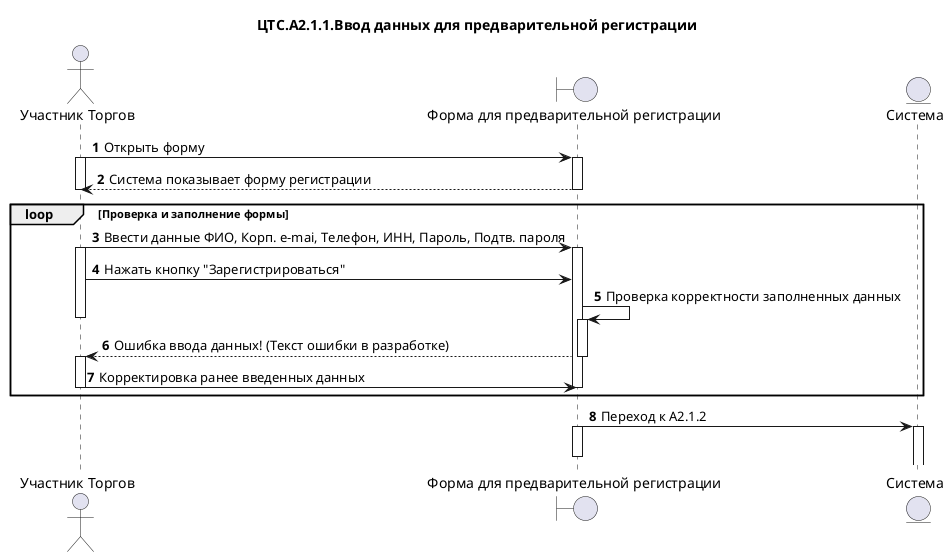 @startuml
/'Название файла будет: ЦТС.<Номер схемы БП>.<Номер этапа>.<Название этапа в схеме БП>'/
title "ЦТС.А2.1.1.Ввод данных для предварительной регистрации"
actor "Участник Торгов" as User
boundary "Форма для предварительной регистрации" as PreRegistrationForm
entity "Система" as System


autonumber

User -> PreRegistrationForm: Открыть форму
activate User
activate PreRegistrationForm

PreRegistrationForm-->User: Система показывает форму регистрации
deactivate User
deactivate PreRegistrationForm

loop Проверка и заполнение формы
User -> PreRegistrationForm: Ввести данные ФИО, Корп. e-mai, Телефон, ИНН, Пароль, Подтв. пароля
activate User
activate PreRegistrationForm

User -> PreRegistrationForm: Нажать кнопку "Зарегистрироваться"

PreRegistrationForm -> PreRegistrationForm: Проверка корректности заполненных данных 
activate PreRegistrationForm
deactivate User

PreRegistrationForm --> User: Ошибка ввода данных! (Текст ошибки в разработке) 
deactivate PreRegistrationForm
activate User

User->PreRegistrationForm: Корректировка ранее введенных данных
deactivate User
deactivate PreRegistrationForm
end

PreRegistrationForm -> System: Переход к А2.1.2
activate PreRegistrationForm
activate System
deactivate PreRegistrationForm

'System->System:Создание записи в Справочнике "Организации-УТ"
'System->System:Создание записи в Справочнике "Пользователь", связаную с Организацией-УТ
'System->User: Подтверждение регистрации по Е-мэйл
'activate User

'User->User: Переход к А2.1.2
'activate User

@enduml


